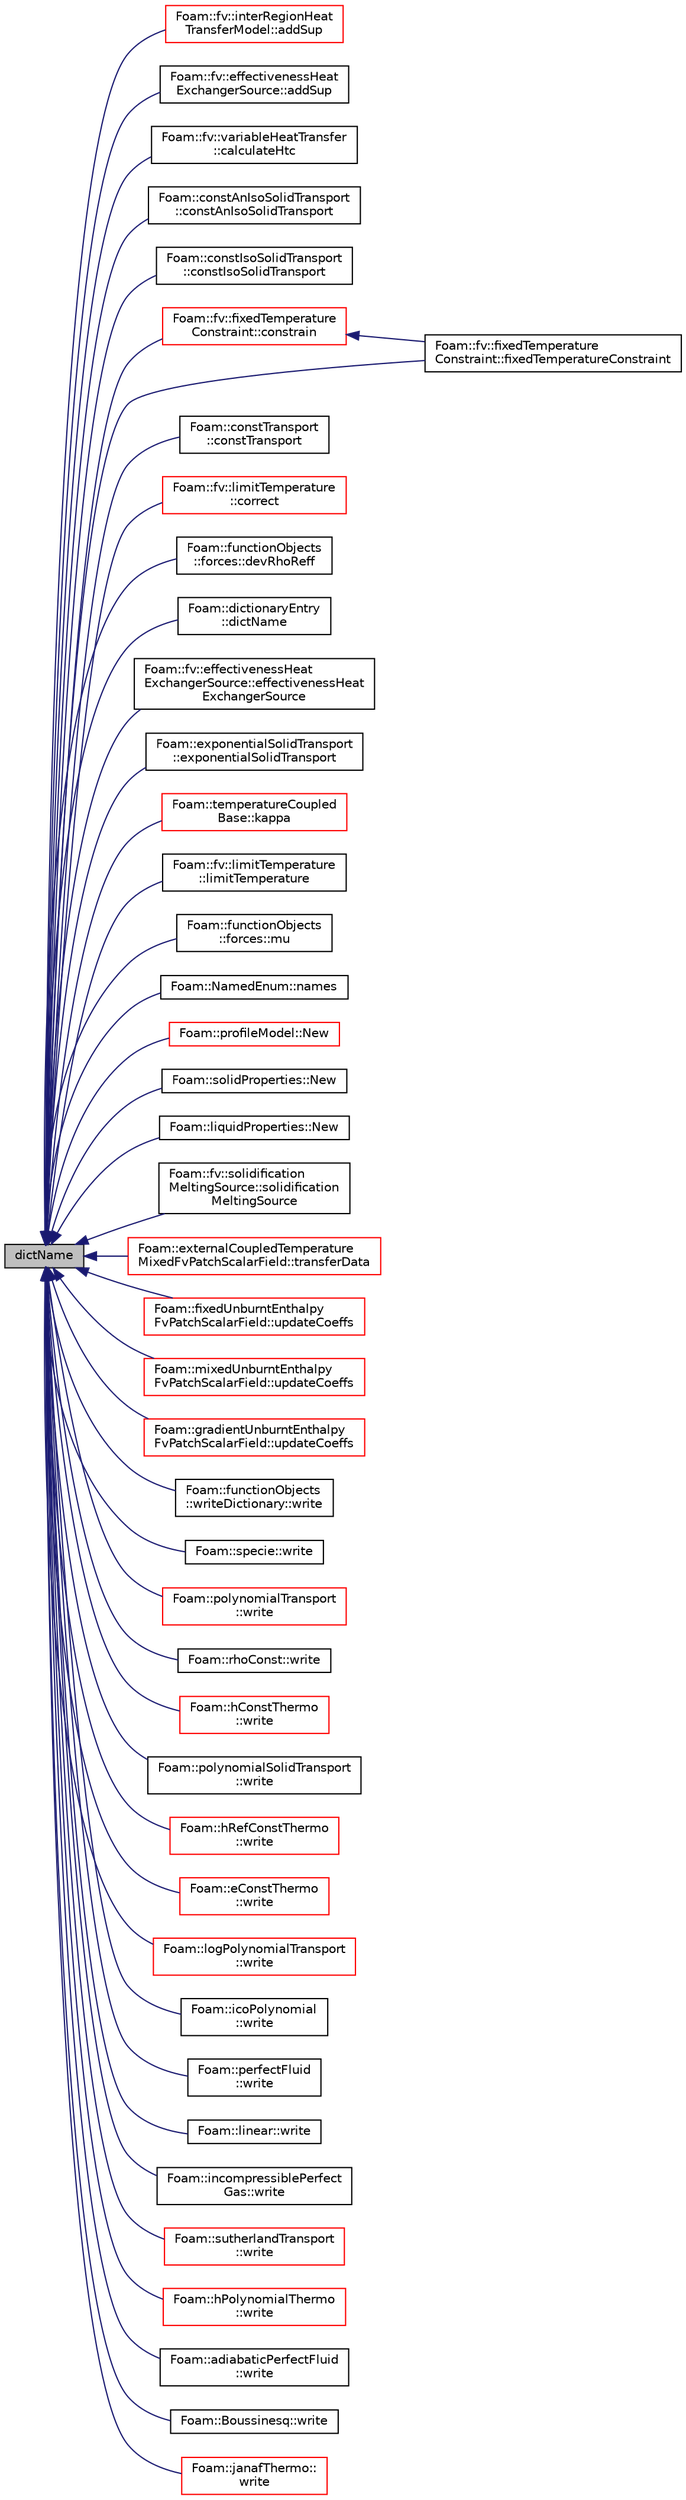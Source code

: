 digraph "dictName"
{
  bgcolor="transparent";
  edge [fontname="Helvetica",fontsize="10",labelfontname="Helvetica",labelfontsize="10"];
  node [fontname="Helvetica",fontsize="10",shape=record];
  rankdir="LR";
  Node1 [label="dictName",height=0.2,width=0.4,color="black", fillcolor="grey75", style="filled", fontcolor="black"];
  Node1 -> Node2 [dir="back",color="midnightblue",fontsize="10",style="solid",fontname="Helvetica"];
  Node2 [label="Foam::fv::interRegionHeat\lTransferModel::addSup",height=0.2,width=0.4,color="red",URL="$a01187.html#a6944ee16225e24c97df423c35d4cd199",tooltip="Source term to energy equation. "];
  Node1 -> Node3 [dir="back",color="midnightblue",fontsize="10",style="solid",fontname="Helvetica"];
  Node3 [label="Foam::fv::effectivenessHeat\lExchangerSource::addSup",height=0.2,width=0.4,color="black",URL="$a00631.html#a1a2fc9c6c65fd9593d06fb8a5377afbe",tooltip="Scalar. "];
  Node1 -> Node4 [dir="back",color="midnightblue",fontsize="10",style="solid",fontname="Helvetica"];
  Node4 [label="Foam::fv::variableHeatTransfer\l::calculateHtc",height=0.2,width=0.4,color="black",URL="$a02900.html#ad1e0eb55111b46476f96087eb6869bf6",tooltip="Calculate the heat transfer coefficient. "];
  Node1 -> Node5 [dir="back",color="midnightblue",fontsize="10",style="solid",fontname="Helvetica"];
  Node5 [label="Foam::constAnIsoSolidTransport\l::constAnIsoSolidTransport",height=0.2,width=0.4,color="black",URL="$a00355.html#a64979ecc33cab96c816a69513e8f16b4",tooltip="Construct from dictionary. "];
  Node1 -> Node6 [dir="back",color="midnightblue",fontsize="10",style="solid",fontname="Helvetica"];
  Node6 [label="Foam::constIsoSolidTransport\l::constIsoSolidTransport",height=0.2,width=0.4,color="black",URL="$a00392.html#a9a579ac37a66672206b164b7cce7b5a8",tooltip="Construct from Istream. "];
  Node1 -> Node7 [dir="back",color="midnightblue",fontsize="10",style="solid",fontname="Helvetica"];
  Node7 [label="Foam::fv::fixedTemperature\lConstraint::constrain",height=0.2,width=0.4,color="red",URL="$a00846.html#a719f23bf798c0b02e63d9c1308836c87",tooltip="Constrain energy equation to fix the temperature. "];
  Node7 -> Node8 [dir="back",color="midnightblue",fontsize="10",style="solid",fontname="Helvetica"];
  Node8 [label="Foam::fv::fixedTemperature\lConstraint::fixedTemperatureConstraint",height=0.2,width=0.4,color="black",URL="$a00846.html#a5140d0ad6f0c3f3cc11765d26b4b91c6",tooltip="Construct from components. "];
  Node1 -> Node9 [dir="back",color="midnightblue",fontsize="10",style="solid",fontname="Helvetica"];
  Node9 [label="Foam::constTransport\l::constTransport",height=0.2,width=0.4,color="black",URL="$a00396.html#a82f6d2852c01dadf31823085c94ab7fd",tooltip="Construct from dictionary. "];
  Node1 -> Node10 [dir="back",color="midnightblue",fontsize="10",style="solid",fontname="Helvetica"];
  Node10 [label="Foam::fv::limitTemperature\l::correct",height=0.2,width=0.4,color="red",URL="$a01355.html#ab413c9f63cec07b4f4a71580fe00a632",tooltip="Correct the energy field. "];
  Node1 -> Node11 [dir="back",color="midnightblue",fontsize="10",style="solid",fontname="Helvetica"];
  Node11 [label="Foam::functionObjects\l::forces::devRhoReff",height=0.2,width=0.4,color="black",URL="$a00871.html#a2100c17734b208e9539274853e45243b",tooltip="Return the effective viscous stress (laminar + turbulent). "];
  Node1 -> Node12 [dir="back",color="midnightblue",fontsize="10",style="solid",fontname="Helvetica"];
  Node12 [label="Foam::dictionaryEntry\l::dictName",height=0.2,width=0.4,color="black",URL="$a00532.html#a0c0f7c5d75947353dc8dc6cbe4df98ea",tooltip="Return the local dictionary name (final part of scoped name) "];
  Node1 -> Node13 [dir="back",color="midnightblue",fontsize="10",style="solid",fontname="Helvetica"];
  Node13 [label="Foam::fv::effectivenessHeat\lExchangerSource::effectivenessHeat\lExchangerSource",height=0.2,width=0.4,color="black",URL="$a00631.html#ab70beb47d666047f9d0aff466bc02e73",tooltip="Construct from components. "];
  Node1 -> Node14 [dir="back",color="midnightblue",fontsize="10",style="solid",fontname="Helvetica"];
  Node14 [label="Foam::exponentialSolidTransport\l::exponentialSolidTransport",height=0.2,width=0.4,color="black",URL="$a00703.html#a188db68a4841f096accf11b9d411ff07",tooltip="Construct from dictionary. "];
  Node1 -> Node8 [dir="back",color="midnightblue",fontsize="10",style="solid",fontname="Helvetica"];
  Node1 -> Node15 [dir="back",color="midnightblue",fontsize="10",style="solid",fontname="Helvetica"];
  Node15 [label="Foam::temperatureCoupled\lBase::kappa",height=0.2,width=0.4,color="red",URL="$a02652.html#a27f7eb60b12da7ce5742958e36252898",tooltip="Given patch temperature calculate corresponding K field. "];
  Node1 -> Node16 [dir="back",color="midnightblue",fontsize="10",style="solid",fontname="Helvetica"];
  Node16 [label="Foam::fv::limitTemperature\l::limitTemperature",height=0.2,width=0.4,color="black",URL="$a01355.html#a8a3221fc200338b09ec3d01c6a36cfc2",tooltip="Construct from components. "];
  Node1 -> Node17 [dir="back",color="midnightblue",fontsize="10",style="solid",fontname="Helvetica"];
  Node17 [label="Foam::functionObjects\l::forces::mu",height=0.2,width=0.4,color="black",URL="$a00871.html#ade8fb1431336c11c1314fc324691128f",tooltip="Dynamic viscosity field. "];
  Node1 -> Node18 [dir="back",color="midnightblue",fontsize="10",style="solid",fontname="Helvetica"];
  Node18 [label="Foam::NamedEnum::names",height=0.2,width=0.4,color="black",URL="$a01608.html#a7350da3a0edd92cd11e6c479c9967dc8"];
  Node1 -> Node19 [dir="back",color="midnightblue",fontsize="10",style="solid",fontname="Helvetica"];
  Node19 [label="Foam::profileModel::New",height=0.2,width=0.4,color="red",URL="$a02053.html#ae556255d53d2ffe84e154d1205a2f7a5",tooltip="Return a reference to the selected fvOption model. "];
  Node1 -> Node20 [dir="back",color="midnightblue",fontsize="10",style="solid",fontname="Helvetica"];
  Node20 [label="Foam::solidProperties::New",height=0.2,width=0.4,color="black",URL="$a02455.html#a6c6b504a35b769611294632fb557401f",tooltip="Return a pointer to a new solidProperties created from dictionary. "];
  Node1 -> Node21 [dir="back",color="midnightblue",fontsize="10",style="solid",fontname="Helvetica"];
  Node21 [label="Foam::liquidProperties::New",height=0.2,width=0.4,color="black",URL="$a01393.html#adb99f56946c927dc4bdb651275340f61",tooltip="Return a pointer to a new liquidProperties created from dictionary. "];
  Node1 -> Node22 [dir="back",color="midnightblue",fontsize="10",style="solid",fontname="Helvetica"];
  Node22 [label="Foam::fv::solidification\lMeltingSource::solidification\lMeltingSource",height=0.2,width=0.4,color="black",URL="$a02451.html#a10534420c378499d12763983dfc41687",tooltip="Construct from explicit source name and mesh. "];
  Node1 -> Node23 [dir="back",color="midnightblue",fontsize="10",style="solid",fontname="Helvetica"];
  Node23 [label="Foam::externalCoupledTemperature\lMixedFvPatchScalarField::transferData",height=0.2,width=0.4,color="red",URL="$a00716.html#a0b1b3cb36932ce3499b0f68b6172d183",tooltip="Transfer data for external source. "];
  Node1 -> Node24 [dir="back",color="midnightblue",fontsize="10",style="solid",fontname="Helvetica"];
  Node24 [label="Foam::fixedUnburntEnthalpy\lFvPatchScalarField::updateCoeffs",height=0.2,width=0.4,color="red",URL="$a00848.html#a7e24eafac629d3733181cd942d4c902f",tooltip="Update the coefficients associated with the patch field. "];
  Node1 -> Node25 [dir="back",color="midnightblue",fontsize="10",style="solid",fontname="Helvetica"];
  Node25 [label="Foam::mixedUnburntEnthalpy\lFvPatchScalarField::updateCoeffs",height=0.2,width=0.4,color="red",URL="$a01554.html#a7e24eafac629d3733181cd942d4c902f",tooltip="Update the coefficients associated with the patch field. "];
  Node1 -> Node26 [dir="back",color="midnightblue",fontsize="10",style="solid",fontname="Helvetica"];
  Node26 [label="Foam::gradientUnburntEnthalpy\lFvPatchScalarField::updateCoeffs",height=0.2,width=0.4,color="red",URL="$a00957.html#a7e24eafac629d3733181cd942d4c902f",tooltip="Update the coefficients associated with the patch field. "];
  Node1 -> Node27 [dir="back",color="midnightblue",fontsize="10",style="solid",fontname="Helvetica"];
  Node27 [label="Foam::functionObjects\l::writeDictionary::write",height=0.2,width=0.4,color="black",URL="$a02988.html#a926408c1fa3e88a4a831a20e8bcd04ce",tooltip="Write the selected dictionaries. "];
  Node1 -> Node28 [dir="back",color="midnightblue",fontsize="10",style="solid",fontname="Helvetica"];
  Node28 [label="Foam::specie::write",height=0.2,width=0.4,color="black",URL="$a02475.html#a4bc86b48333705e13add9de0db8eebd3",tooltip="Write to Ostream. "];
  Node1 -> Node29 [dir="back",color="midnightblue",fontsize="10",style="solid",fontname="Helvetica"];
  Node29 [label="Foam::polynomialTransport\l::write",height=0.2,width=0.4,color="red",URL="$a01976.html#a4bc86b48333705e13add9de0db8eebd3",tooltip="Write to Ostream. "];
  Node1 -> Node30 [dir="back",color="midnightblue",fontsize="10",style="solid",fontname="Helvetica"];
  Node30 [label="Foam::rhoConst::write",height=0.2,width=0.4,color="black",URL="$a02257.html#a4bc86b48333705e13add9de0db8eebd3",tooltip="Write to Ostream. "];
  Node1 -> Node31 [dir="back",color="midnightblue",fontsize="10",style="solid",fontname="Helvetica"];
  Node31 [label="Foam::hConstThermo\l::write",height=0.2,width=0.4,color="red",URL="$a01003.html#a4bc86b48333705e13add9de0db8eebd3",tooltip="Write to Ostream. "];
  Node1 -> Node32 [dir="back",color="midnightblue",fontsize="10",style="solid",fontname="Helvetica"];
  Node32 [label="Foam::polynomialSolidTransport\l::write",height=0.2,width=0.4,color="black",URL="$a01975.html#a4bc86b48333705e13add9de0db8eebd3",tooltip="Write to Ostream. "];
  Node1 -> Node33 [dir="back",color="midnightblue",fontsize="10",style="solid",fontname="Helvetica"];
  Node33 [label="Foam::hRefConstThermo\l::write",height=0.2,width=0.4,color="red",URL="$a01034.html#a4bc86b48333705e13add9de0db8eebd3",tooltip="Write to Ostream. "];
  Node1 -> Node34 [dir="back",color="midnightblue",fontsize="10",style="solid",fontname="Helvetica"];
  Node34 [label="Foam::eConstThermo\l::write",height=0.2,width=0.4,color="red",URL="$a00617.html#a4bc86b48333705e13add9de0db8eebd3",tooltip="Write to Ostream. "];
  Node1 -> Node35 [dir="back",color="midnightblue",fontsize="10",style="solid",fontname="Helvetica"];
  Node35 [label="Foam::logPolynomialTransport\l::write",height=0.2,width=0.4,color="red",URL="$a01414.html#a4bc86b48333705e13add9de0db8eebd3",tooltip="Write to Ostream. "];
  Node1 -> Node36 [dir="back",color="midnightblue",fontsize="10",style="solid",fontname="Helvetica"];
  Node36 [label="Foam::icoPolynomial\l::write",height=0.2,width=0.4,color="black",URL="$a01044.html#a4bc86b48333705e13add9de0db8eebd3",tooltip="Write to Ostream. "];
  Node1 -> Node37 [dir="back",color="midnightblue",fontsize="10",style="solid",fontname="Helvetica"];
  Node37 [label="Foam::perfectFluid\l::write",height=0.2,width=0.4,color="black",URL="$a01871.html#a4bc86b48333705e13add9de0db8eebd3",tooltip="Write to Ostream. "];
  Node1 -> Node38 [dir="back",color="midnightblue",fontsize="10",style="solid",fontname="Helvetica"];
  Node38 [label="Foam::linear::write",height=0.2,width=0.4,color="black",URL="$a01360.html#a4bc86b48333705e13add9de0db8eebd3",tooltip="Write to Ostream. "];
  Node1 -> Node39 [dir="back",color="midnightblue",fontsize="10",style="solid",fontname="Helvetica"];
  Node39 [label="Foam::incompressiblePerfect\lGas::write",height=0.2,width=0.4,color="black",URL="$a01067.html#a4bc86b48333705e13add9de0db8eebd3",tooltip="Write to Ostream. "];
  Node1 -> Node40 [dir="back",color="midnightblue",fontsize="10",style="solid",fontname="Helvetica"];
  Node40 [label="Foam::sutherlandTransport\l::write",height=0.2,width=0.4,color="red",URL="$a02600.html#a4bc86b48333705e13add9de0db8eebd3",tooltip="Write to Ostream. "];
  Node1 -> Node41 [dir="back",color="midnightblue",fontsize="10",style="solid",fontname="Helvetica"];
  Node41 [label="Foam::hPolynomialThermo\l::write",height=0.2,width=0.4,color="red",URL="$a01032.html#a4bc86b48333705e13add9de0db8eebd3",tooltip="Write to Ostream. "];
  Node1 -> Node42 [dir="back",color="midnightblue",fontsize="10",style="solid",fontname="Helvetica"];
  Node42 [label="Foam::adiabaticPerfectFluid\l::write",height=0.2,width=0.4,color="black",URL="$a00028.html#a4bc86b48333705e13add9de0db8eebd3",tooltip="Write to Ostream. "];
  Node1 -> Node43 [dir="back",color="midnightblue",fontsize="10",style="solid",fontname="Helvetica"];
  Node43 [label="Foam::Boussinesq::write",height=0.2,width=0.4,color="black",URL="$a00156.html#a4bc86b48333705e13add9de0db8eebd3",tooltip="Write to Ostream. "];
  Node1 -> Node44 [dir="back",color="midnightblue",fontsize="10",style="solid",fontname="Helvetica"];
  Node44 [label="Foam::janafThermo::\lwrite",height=0.2,width=0.4,color="red",URL="$a01241.html#a4bc86b48333705e13add9de0db8eebd3",tooltip="Write to Ostream. "];
}
